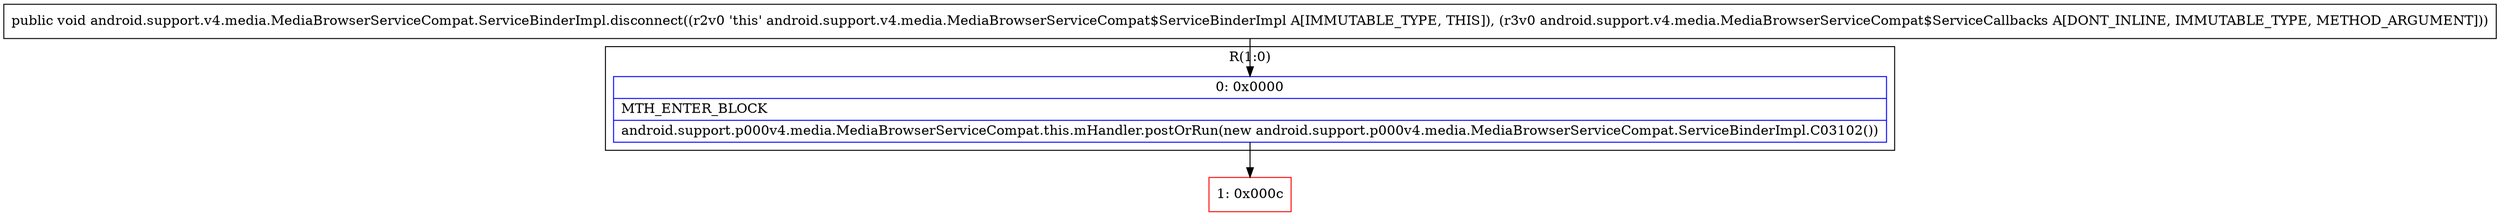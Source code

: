 digraph "CFG forandroid.support.v4.media.MediaBrowserServiceCompat.ServiceBinderImpl.disconnect(Landroid\/support\/v4\/media\/MediaBrowserServiceCompat$ServiceCallbacks;)V" {
subgraph cluster_Region_1401012078 {
label = "R(1:0)";
node [shape=record,color=blue];
Node_0 [shape=record,label="{0\:\ 0x0000|MTH_ENTER_BLOCK\l|android.support.p000v4.media.MediaBrowserServiceCompat.this.mHandler.postOrRun(new android.support.p000v4.media.MediaBrowserServiceCompat.ServiceBinderImpl.C03102())\l}"];
}
Node_1 [shape=record,color=red,label="{1\:\ 0x000c}"];
MethodNode[shape=record,label="{public void android.support.v4.media.MediaBrowserServiceCompat.ServiceBinderImpl.disconnect((r2v0 'this' android.support.v4.media.MediaBrowserServiceCompat$ServiceBinderImpl A[IMMUTABLE_TYPE, THIS]), (r3v0 android.support.v4.media.MediaBrowserServiceCompat$ServiceCallbacks A[DONT_INLINE, IMMUTABLE_TYPE, METHOD_ARGUMENT])) }"];
MethodNode -> Node_0;
Node_0 -> Node_1;
}

